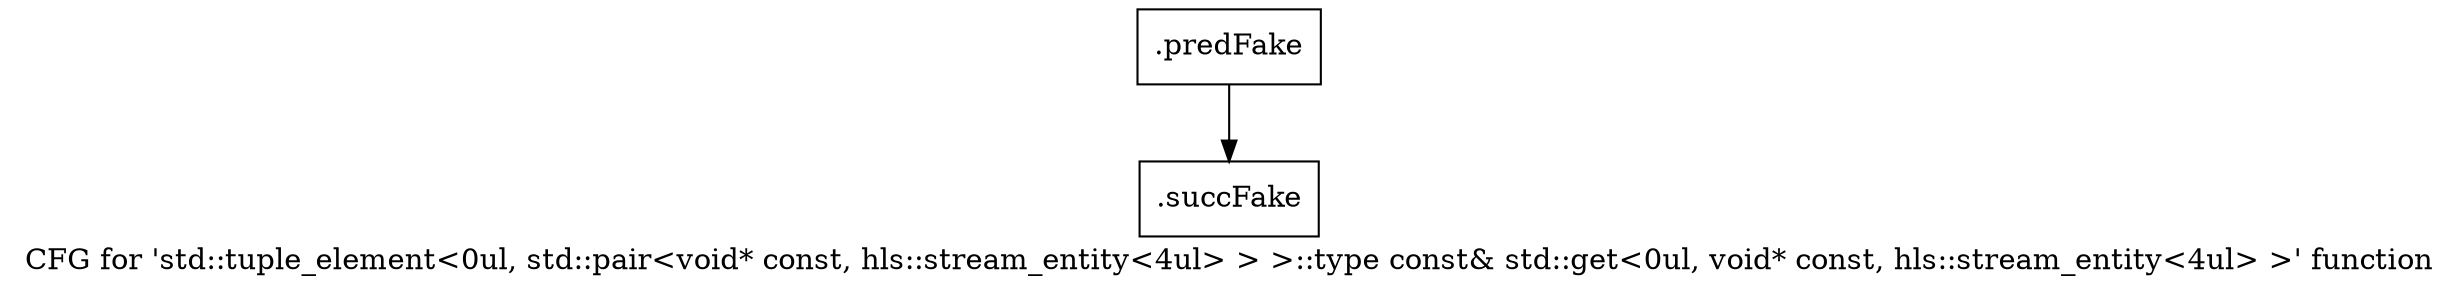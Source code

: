 digraph "CFG for 'std::tuple_element\<0ul, std::pair\<void* const, hls::stream_entity\<4ul\> \> \>::type const& std::get\<0ul, void* const, hls::stream_entity\<4ul\> \>' function" {
	label="CFG for 'std::tuple_element\<0ul, std::pair\<void* const, hls::stream_entity\<4ul\> \> \>::type const& std::get\<0ul, void* const, hls::stream_entity\<4ul\> \>' function";

	Node0x5923c80 [shape=record,filename="",linenumber="",label="{.predFake}"];
	Node0x5923c80 -> Node0x60fb180[ callList="" memoryops="" filename="/mnt/xilinx/Vitis_HLS/2021.2/tps/lnx64/gcc-6.2.0/lib/gcc/x86_64-pc-linux-gnu/6.2.0/../../../../include/c++/6.2.0/utility" execusionnum="1"];
	Node0x60fb180 [shape=record,filename="/mnt/xilinx/Vitis_HLS/2021.2/tps/lnx64/gcc-6.2.0/lib/gcc/x86_64-pc-linux-gnu/6.2.0/../../../../include/c++/6.2.0/utility",linenumber="213",label="{.succFake}"];
}
